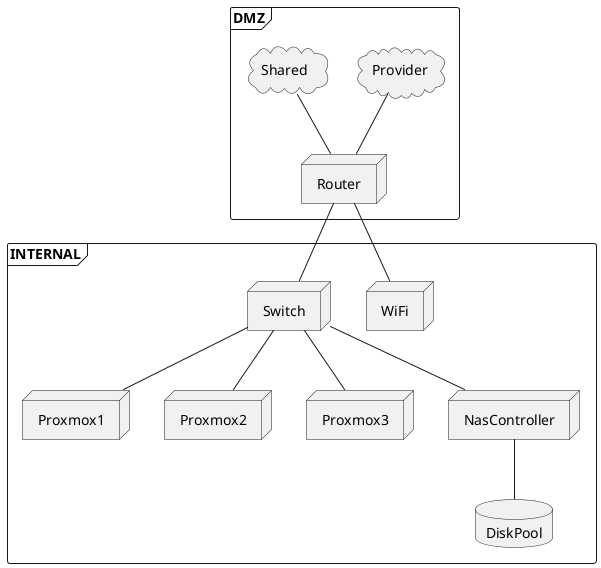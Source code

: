 @startuml Deployment

frame DMZ {
    cloud Provider
    cloud Shared

    node Router
}

frame INTERNAL {
    node WiFi
    node Switch

    node Proxmox1
    node Proxmox2
    node Proxmox3

    node NasController
    database DiskPool

}

Provider -- Router
Shared -- Router

Router -- WiFi
Router -- Switch


Switch -- Proxmox1
Switch -- Proxmox2
Switch -- Proxmox3
Switch -- NasController

NasController -- DiskPool

@enduml